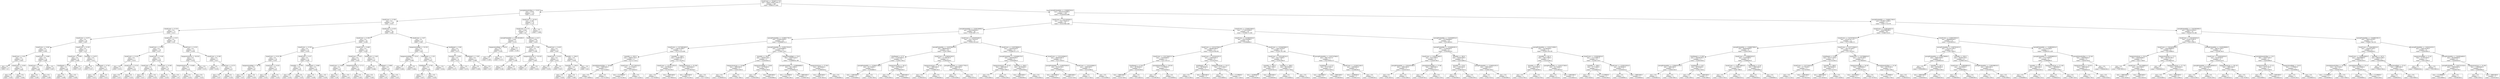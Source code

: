digraph Tree {
node [shape=box] ;
0 [label="cloudCover <= 763487117.03\nmse = 5848172848722921.0\nsamples = 290\nvalue = 83665375.494"] ;
1 [label="precipIntensityMax <= 13.03\nmse = 0.078\nsamples = 132\nvalue = 0.101"] ;
0 -> 1 [labeldistance=2.5, labelangle=45, headlabel="True"] ;
2 [label="cloudCover <= 0.285\nmse = 0.0\nsamples = 118\nvalue = 0.025"] ;
1 -> 2 ;
3 [label="cloudCover <= 0.135\nmse = 0.0\nsamples = 72\nvalue = 0.012"] ;
2 -> 3 ;
4 [label="cloudCover <= 0.075\nmse = 0.0\nsamples = 42\nvalue = 0.007"] ;
3 -> 4 ;
5 [label="cloudCover <= 0.045\nmse = 0.0\nsamples = 27\nvalue = 0.005"] ;
4 -> 5 ;
6 [label="cloudCover <= 0.01\nmse = 0.0\nsamples = 13\nvalue = 0.003"] ;
5 -> 6 ;
7 [label="mse = 0.0\nsamples = 2\nvalue = 0.0"] ;
6 -> 7 ;
8 [label="cloudCover <= 0.035\nmse = 0.0\nsamples = 11\nvalue = 0.004"] ;
6 -> 8 ;
9 [label="mse = 0.0\nsamples = 4\nvalue = 0.003"] ;
8 -> 9 ;
10 [label="mse = -0.0\nsamples = 7\nvalue = 0.004"] ;
8 -> 10 ;
11 [label="cloudCover <= 0.065\nmse = 0.0\nsamples = 14\nvalue = 0.006"] ;
5 -> 11 ;
12 [label="cloudCover <= 0.055\nmse = 0.0\nsamples = 8\nvalue = 0.006"] ;
11 -> 12 ;
13 [label="mse = 0.0\nsamples = 3\nvalue = 0.005"] ;
12 -> 13 ;
14 [label="mse = 0.0\nsamples = 5\nvalue = 0.006"] ;
12 -> 14 ;
15 [label="mse = -0.0\nsamples = 6\nvalue = 0.007"] ;
11 -> 15 ;
16 [label="cloudCover <= 0.105\nmse = 0.0\nsamples = 15\nvalue = 0.01"] ;
4 -> 16 ;
17 [label="cloudCover <= 0.095\nmse = 0.0\nsamples = 8\nvalue = 0.009"] ;
16 -> 17 ;
18 [label="windSpeed <= 0.78\nmse = 0.0\nsamples = 4\nvalue = 0.008"] ;
17 -> 18 ;
19 [label="mse = 0.0\nsamples = 3\nvalue = 0.008"] ;
18 -> 19 ;
20 [label="mse = 0.0\nsamples = 1\nvalue = 0.009"] ;
18 -> 20 ;
21 [label="mse = 0.0\nsamples = 4\nvalue = 0.01"] ;
17 -> 21 ;
22 [label="humidity <= 0.675\nmse = 0.0\nsamples = 7\nvalue = 0.012"] ;
16 -> 22 ;
23 [label="mse = 0.0\nsamples = 4\nvalue = 0.011"] ;
22 -> 23 ;
24 [label="windSpeed <= 0.745\nmse = 0.0\nsamples = 3\nvalue = 0.013"] ;
22 -> 24 ;
25 [label="mse = -0.0\nsamples = 2\nvalue = 0.013"] ;
24 -> 25 ;
26 [label="mse = -0.0\nsamples = 1\nvalue = 0.012"] ;
24 -> 26 ;
27 [label="cloudCover <= 0.22\nmse = 0.0\nsamples = 30\nvalue = 0.02"] ;
3 -> 27 ;
28 [label="cloudCover <= 0.165\nmse = 0.0\nsamples = 19\nvalue = 0.017"] ;
27 -> 28 ;
29 [label="cloudCover <= 0.145\nmse = 0.0\nsamples = 7\nvalue = 0.015"] ;
28 -> 29 ;
30 [label="mse = -0.0\nsamples = 3\nvalue = 0.014"] ;
29 -> 30 ;
31 [label="cloudCover <= 0.155\nmse = 0.0\nsamples = 4\nvalue = 0.016"] ;
29 -> 31 ;
32 [label="mse = 0.0\nsamples = 2\nvalue = 0.015"] ;
31 -> 32 ;
33 [label="mse = 0.0\nsamples = 2\nvalue = 0.016"] ;
31 -> 33 ;
34 [label="cloudCover <= 0.185\nmse = 0.0\nsamples = 12\nvalue = 0.019"] ;
28 -> 34 ;
35 [label="cloudCover <= 0.175\nmse = 0.0\nsamples = 6\nvalue = 0.018"] ;
34 -> 35 ;
36 [label="mse = 0.0\nsamples = 2\nvalue = 0.017"] ;
35 -> 36 ;
37 [label="mse = -0.0\nsamples = 4\nvalue = 0.018"] ;
35 -> 37 ;
38 [label="cloudCover <= 0.195\nmse = 0.0\nsamples = 6\nvalue = 0.02"] ;
34 -> 38 ;
39 [label="mse = 0.0\nsamples = 3\nvalue = 0.019"] ;
38 -> 39 ;
40 [label="mse = 0.0\nsamples = 3\nvalue = 0.02"] ;
38 -> 40 ;
41 [label="cloudCover <= 0.255\nmse = 0.0\nsamples = 11\nvalue = 0.026"] ;
27 -> 41 ;
42 [label="temperatureLow <= 26.355\nmse = 0.0\nsamples = 4\nvalue = 0.024"] ;
41 -> 42 ;
43 [label="temperatureLow <= 25.605\nmse = 0.0\nsamples = 2\nvalue = 0.024"] ;
42 -> 43 ;
44 [label="mse = 0.0\nsamples = 1\nvalue = 0.024"] ;
43 -> 44 ;
45 [label="mse = 0.0\nsamples = 1\nvalue = 0.023"] ;
43 -> 45 ;
46 [label="mse = 0.0\nsamples = 2\nvalue = 0.025"] ;
42 -> 46 ;
47 [label="cloudCover <= 0.265\nmse = 0.0\nsamples = 7\nvalue = 0.027"] ;
41 -> 47 ;
48 [label="mse = 0.0\nsamples = 2\nvalue = 0.026"] ;
47 -> 48 ;
49 [label="cloudCover <= 0.275\nmse = 0.0\nsamples = 5\nvalue = 0.027"] ;
47 -> 49 ;
50 [label="mse = -0.0\nsamples = 3\nvalue = 0.027"] ;
49 -> 50 ;
51 [label="mse = 0.0\nsamples = 2\nvalue = 0.028"] ;
49 -> 51 ;
52 [label="cloudCover <= 0.525\nmse = 0.0\nsamples = 46\nvalue = 0.045"] ;
2 -> 52 ;
53 [label="cloudCover <= 0.395\nmse = 0.0\nsamples = 35\nvalue = 0.038"] ;
52 -> 53 ;
54 [label="cloudCover <= 0.335\nmse = 0.0\nsamples = 21\nvalue = 0.034"] ;
53 -> 54 ;
55 [label="cloudCover <= 0.315\nmse = 0.0\nsamples = 10\nvalue = 0.031"] ;
54 -> 55 ;
56 [label="temperatureHigh <= 34.78\nmse = 0.0\nsamples = 6\nvalue = 0.03"] ;
55 -> 56 ;
57 [label="mse = 0.0\nsamples = 4\nvalue = 0.03"] ;
56 -> 57 ;
58 [label="mse = -0.0\nsamples = 2\nvalue = 0.029"] ;
56 -> 58 ;
59 [label="cloudCover <= 0.325\nmse = 0.0\nsamples = 4\nvalue = 0.032"] ;
55 -> 59 ;
60 [label="mse = 0.0\nsamples = 2\nvalue = 0.032"] ;
59 -> 60 ;
61 [label="mse = 0.0\nsamples = 2\nvalue = 0.033"] ;
59 -> 61 ;
62 [label="cloudCover <= 0.37\nmse = 0.0\nsamples = 11\nvalue = 0.036"] ;
54 -> 62 ;
63 [label="humidity <= 0.705\nmse = 0.0\nsamples = 8\nvalue = 0.035"] ;
62 -> 63 ;
64 [label="mse = 0.0\nsamples = 2\nvalue = 0.034"] ;
63 -> 64 ;
65 [label="mse = 0.0\nsamples = 6\nvalue = 0.035"] ;
63 -> 65 ;
66 [label="windSpeed <= 0.995\nmse = 0.0\nsamples = 3\nvalue = 0.038"] ;
62 -> 66 ;
67 [label="mse = 0.0\nsamples = 2\nvalue = 0.038"] ;
66 -> 67 ;
68 [label="mse = -0.0\nsamples = 1\nvalue = 0.039"] ;
66 -> 68 ;
69 [label="cloudCover <= 0.465\nmse = 0.0\nsamples = 14\nvalue = 0.045"] ;
53 -> 69 ;
70 [label="cloudCover <= 0.42\nmse = 0.0\nsamples = 9\nvalue = 0.042"] ;
69 -> 70 ;
71 [label="cloudCover <= 0.405\nmse = 0.0\nsamples = 5\nvalue = 0.04"] ;
70 -> 71 ;
72 [label="mse = 0.0\nsamples = 3\nvalue = 0.04"] ;
71 -> 72 ;
73 [label="mse = -0.0\nsamples = 2\nvalue = 0.041"] ;
71 -> 73 ;
74 [label="temperatureLow <= 27.11\nmse = 0.0\nsamples = 4\nvalue = 0.044"] ;
70 -> 74 ;
75 [label="mse = 0.0\nsamples = 2\nvalue = 0.045"] ;
74 -> 75 ;
76 [label="mse = 0.0\nsamples = 2\nvalue = 0.043"] ;
74 -> 76 ;
77 [label="cloudCover <= 0.49\nmse = 0.0\nsamples = 5\nvalue = 0.05"] ;
69 -> 77 ;
78 [label="mse = 0.0\nsamples = 1\nvalue = 0.048"] ;
77 -> 78 ;
79 [label="windSpeed <= 0.995\nmse = 0.0\nsamples = 4\nvalue = 0.05"] ;
77 -> 79 ;
80 [label="mse = 0.0\nsamples = 2\nvalue = 0.05"] ;
79 -> 80 ;
81 [label="mse = 0.0\nsamples = 2\nvalue = 0.051"] ;
79 -> 81 ;
82 [label="cloudCover <= 0.67\nmse = 0.0\nsamples = 11\nvalue = 0.067"] ;
52 -> 82 ;
83 [label="temperatureHigh <= 33.355\nmse = 0.0\nsamples = 5\nvalue = 0.06"] ;
82 -> 83 ;
84 [label="temperatureHigh <= 32.61\nmse = 0.0\nsamples = 2\nvalue = 0.064"] ;
83 -> 84 ;
85 [label="mse = 0.0\nsamples = 1\nvalue = 0.065"] ;
84 -> 85 ;
86 [label="mse = 0.0\nsamples = 1\nvalue = 0.064"] ;
84 -> 86 ;
87 [label="windSpeed <= 1.155\nmse = 0.0\nsamples = 3\nvalue = 0.057"] ;
83 -> 87 ;
88 [label="windSpeed <= 0.705\nmse = 0.0\nsamples = 2\nvalue = 0.058"] ;
87 -> 88 ;
89 [label="mse = 0.0\nsamples = 1\nvalue = 0.057"] ;
88 -> 89 ;
90 [label="mse = 0.0\nsamples = 1\nvalue = 0.059"] ;
88 -> 90 ;
91 [label="mse = -0.0\nsamples = 1\nvalue = 0.054"] ;
87 -> 91 ;
92 [label="windSpeed <= 0.84\nmse = 0.0\nsamples = 6\nvalue = 0.073"] ;
82 -> 92 ;
93 [label="humidity <= 0.835\nmse = 0.0\nsamples = 4\nvalue = 0.075"] ;
92 -> 93 ;
94 [label="mse = 0.0\nsamples = 3\nvalue = 0.075"] ;
93 -> 94 ;
95 [label="mse = -0.0\nsamples = 1\nvalue = 0.074"] ;
93 -> 95 ;
96 [label="windSpeed <= 1.195\nmse = 0.0\nsamples = 2\nvalue = 0.069"] ;
92 -> 96 ;
97 [label="mse = 0.0\nsamples = 1\nvalue = 0.069"] ;
96 -> 97 ;
98 [label="mse = 0.0\nsamples = 1\nvalue = 0.07"] ;
96 -> 98 ;
99 [label="cloudCover <= 16.355\nmse = 0.269\nsamples = 14\nvalue = 0.743"] ;
1 -> 99 ;
100 [label="cloudCover <= 5.72\nmse = 0.003\nsamples = 13\nvalue = 0.6"] ;
99 -> 100 ;
101 [label="precipProbability <= 1541361600.0\nmse = 0.001\nsamples = 3\nvalue = 0.523"] ;
100 -> 101 ;
102 [label="temperatureHigh <= 24.54\nmse = 0.0\nsamples = 2\nvalue = 0.503"] ;
101 -> 102 ;
103 [label="mse = 0.0\nsamples = 1\nvalue = 0.483"] ;
102 -> 103 ;
104 [label="mse = 0.0\nsamples = 1\nvalue = 0.523"] ;
102 -> 104 ;
105 [label="mse = 0.0\nsamples = 1\nvalue = 0.563"] ;
101 -> 105 ;
106 [label="cloudCover <= 6.21\nmse = 0.001\nsamples = 10\nvalue = 0.622"] ;
100 -> 106 ;
107 [label="cloudCover <= 5.96\nmse = 0.0\nsamples = 5\nvalue = 0.598"] ;
106 -> 107 ;
108 [label="cloudCover <= 5.865\nmse = 0.0\nsamples = 2\nvalue = 0.586"] ;
107 -> 108 ;
109 [label="mse = 0.0\nsamples = 1\nvalue = 0.581"] ;
108 -> 109 ;
110 [label="mse = -0.0\nsamples = 1\nvalue = 0.592"] ;
108 -> 110 ;
111 [label="temperatureLow <= 35.555\nmse = 0.0\nsamples = 3\nvalue = 0.605"] ;
107 -> 111 ;
112 [label="mse = 0.0\nsamples = 2\nvalue = 0.6"] ;
111 -> 112 ;
113 [label="mse = -0.0\nsamples = 1\nvalue = 0.616"] ;
111 -> 113 ;
114 [label="cloudCover <= 6.435\nmse = 0.0\nsamples = 5\nvalue = 0.647"] ;
106 -> 114 ;
115 [label="cloudCover <= 6.315\nmse = 0.0\nsamples = 2\nvalue = 0.632"] ;
114 -> 115 ;
116 [label="mse = 0.0\nsamples = 1\nvalue = 0.626"] ;
115 -> 116 ;
117 [label="mse = 0.0\nsamples = 1\nvalue = 0.637"] ;
115 -> 117 ;
118 [label="humidity <= 264.0\nmse = 0.0\nsamples = 3\nvalue = 0.658"] ;
114 -> 118 ;
119 [label="humidity <= 156.0\nmse = 0.0\nsamples = 2\nvalue = 0.662"] ;
118 -> 119 ;
120 [label="mse = 0.0\nsamples = 1\nvalue = 0.658"] ;
119 -> 120 ;
121 [label="mse = 0.0\nsamples = 1\nvalue = 0.665"] ;
119 -> 121 ;
122 [label="mse = -0.0\nsamples = 1\nvalue = 0.65"] ;
118 -> 122 ;
123 [label="mse = -0.0\nsamples = 1\nvalue = 2.606"] ;
99 -> 123 ;
124 [label="precipProbability <= 1536087616.0\nmse = 292333355088.0\nsamples = 158\nvalue = 153563030.886"] ;
0 -> 124 [labeldistance=2.5, labelangle=-45, headlabel="False"] ;
125 [label="cloudCover <= 1531503040.0\nmse = 72627795032.0\nsamples = 87\nvalue = 153147883.448"] ;
124 -> 125 ;
126 [label="precipProbability <= 1529220608.0\nmse = 16555948260.0\nsamples = 44\nvalue = 152915007.273"] ;
125 -> 126 ;
127 [label="precipProbability <= 1528057792.0\nmse = 4194833500.0\nsamples = 23\nvalue = 152808879.13"] ;
126 -> 127 ;
128 [label="cloudCover <= 1527485440.0\nmse = 1168741368.0\nsamples = 11\nvalue = 152751223.636"] ;
127 -> 128 ;
129 [label="humidity <= 302.0\nmse = 248655744.0\nsamples = 5\nvalue = 152717724.0"] ;
128 -> 129 ;
130 [label="precipIntensityMax <= 30.605\nmse = 18662400.0\nsamples = 2\nvalue = 152735580.0"] ;
129 -> 130 ;
131 [label="mse = 0.0\nsamples = 1\nvalue = 152739900.0"] ;
130 -> 131 ;
132 [label="mse = 0.0\nsamples = 1\nvalue = 152731260.0"] ;
130 -> 132 ;
133 [label="cloudCover <= 1527100224.0\nmse = 47721600.0\nsamples = 3\nvalue = 152705820.0"] ;
129 -> 133 ;
134 [label="mse = 17139600.0\nsamples = 2\nvalue = 152701560.0"] ;
133 -> 134 ;
135 [label="mse = 0.0\nsamples = 1\nvalue = 152714340.0"] ;
133 -> 135 ;
136 [label="humidity <= 209.0\nmse = 220967992.0\nsamples = 6\nvalue = 152779140.0"] ;
128 -> 136 ;
137 [label="cloudCover <= 1527877824.0\nmse = 49766400.0\nsamples = 3\nvalue = 152792100.0"] ;
136 -> 137 ;
138 [label="mse = 0.0\nsamples = 1\nvalue = 152783460.0"] ;
137 -> 138 ;
139 [label="mse = 18662400.0\nsamples = 2\nvalue = 152796420.0"] ;
137 -> 139 ;
140 [label="temperatureLow <= 35.285\nmse = 56246400.0\nsamples = 3\nvalue = 152766180.0"] ;
136 -> 140 ;
141 [label="mse = 18662400.0\nsamples = 2\nvalue = 152761500.0"] ;
140 -> 141 ;
142 [label="mse = 0.0\nsamples = 1\nvalue = 152775540.0"] ;
140 -> 142 ;
143 [label="precipProbability <= 1528527616.0\nmse = 1128393884.0\nsamples = 12\nvalue = 152861730.0"] ;
127 -> 143 ;
144 [label="humidity <= 204.0\nmse = 149382144.0\nsamples = 5\nvalue = 152826444.0"] ;
143 -> 144 ;
145 [label="temperatureLow <= 33.985\nmse = 18662400.0\nsamples = 2\nvalue = 152813340.0"] ;
144 -> 145 ;
146 [label="mse = 0.0\nsamples = 1\nvalue = 152809020.0"] ;
145 -> 146 ;
147 [label="mse = 0.0\nsamples = 1\nvalue = 152817660.0"] ;
145 -> 147 ;
148 [label="temperatureHigh <= 24.84\nmse = 45734400.0\nsamples = 3\nvalue = 152835180.0"] ;
144 -> 148 ;
149 [label="mse = 0.0\nsamples = 1\nvalue = 152843580.0"] ;
148 -> 149 ;
150 [label="mse = 15681600.0\nsamples = 2\nvalue = 152830980.0"] ;
148 -> 150 ;
151 [label="temperatureHigh <= 25.6\nmse = 303073556.0\nsamples = 7\nvalue = 152886934.286"] ;
143 -> 151 ;
152 [label="precipProbability <= 1529004608.0\nmse = 94113900.0\nsamples = 4\nvalue = 152900010.0"] ;
151 -> 152 ;
153 [label="mse = 17139600.0\nsamples = 2\nvalue = 152891280.0"] ;
152 -> 153 ;
154 [label="mse = 18662400.0\nsamples = 2\nvalue = 152908740.0"] ;
152 -> 154 ;
155 [label="temperatureLow <= 37.955\nmse = 49766404.0\nsamples = 3\nvalue = 152869500.0"] ;
151 -> 155 ;
156 [label="mse = 18662400.0\nsamples = 2\nvalue = 152873820.0"] ;
155 -> 156 ;
157 [label="mse = 0.0\nsamples = 1\nvalue = 152860860.0"] ;
155 -> 157 ;
158 [label="cloudCover <= 1530293440.0\nmse = 4247734316.0\nsamples = 21\nvalue = 153031242.857"] ;
126 -> 158 ;
159 [label="precipProbability <= 1529780416.0\nmse = 896463932.0\nsamples = 10\nvalue = 152972388.0"] ;
158 -> 159 ;
160 [label="windSpeed <= 0.73\nmse = 212616000.0\nsamples = 6\nvalue = 152951700.0"] ;
159 -> 160 ;
161 [label="precipProbability <= 1529431168.0\nmse = 45734400.0\nsamples = 3\nvalue = 152938860.0"] ;
160 -> 161 ;
162 [label="mse = 15681600.0\nsamples = 2\nvalue = 152934660.0"] ;
161 -> 162 ;
163 [label="mse = 0.0\nsamples = 1\nvalue = 152947260.0"] ;
161 -> 163 ;
164 [label="temperatureLow <= 28.12\nmse = 49766400.0\nsamples = 3\nvalue = 152964540.0"] ;
160 -> 164 ;
165 [label="mse = 0.0\nsamples = 1\nvalue = 152955900.0"] ;
164 -> 165 ;
166 [label="mse = 18662400.0\nsamples = 2\nvalue = 152968860.0"] ;
164 -> 166 ;
167 [label="cloudCover <= 1530034240.0\nmse = 317260792.0\nsamples = 4\nvalue = 153003420.0"] ;
159 -> 167 ;
168 [label="temperatureLow <= 32.24\nmse = 18662400.0\nsamples = 2\nvalue = 152986140.0"] ;
167 -> 168 ;
169 [label="mse = 0.0\nsamples = 1\nvalue = 152981820.0"] ;
168 -> 169 ;
170 [label="mse = 0.0\nsamples = 1\nvalue = 152990460.0"] ;
168 -> 170 ;
171 [label="precipProbability <= 1530217792.0\nmse = 18662400.0\nsamples = 2\nvalue = 153020700.0"] ;
167 -> 171 ;
172 [label="mse = 0.0\nsamples = 1\nvalue = 153016380.0"] ;
171 -> 172 ;
173 [label="mse = 0.0\nsamples = 1\nvalue = 153025020.0"] ;
171 -> 173 ;
174 [label="cloudCover <= 1530768640.0\nmse = 1282626544.0\nsamples = 11\nvalue = 153084747.273"] ;
158 -> 174 ;
175 [label="precipProbability <= 1530480576.0\nmse = 149299200.0\nsamples = 5\nvalue = 153050940.0"] ;
174 -> 175 ;
176 [label="temperatureLow <= 33.35\nmse = 18662400.0\nsamples = 2\nvalue = 153037980.0"] ;
175 -> 176 ;
177 [label="mse = 0.0\nsamples = 1\nvalue = 153033660.0"] ;
176 -> 177 ;
178 [label="mse = 0.0\nsamples = 1\nvalue = 153042300.0"] ;
176 -> 178 ;
179 [label="humidity <= 304.0\nmse = 49766400.0\nsamples = 3\nvalue = 153059580.0"] ;
175 -> 179 ;
180 [label="mse = 18662400.0\nsamples = 2\nvalue = 153063900.0"] ;
179 -> 180 ;
181 [label="mse = 0.0\nsamples = 1\nvalue = 153050940.0"] ;
179 -> 181 ;
182 [label="cloudCover <= 1531243840.0\nmse = 480920392.0\nsamples = 6\nvalue = 153112920.0"] ;
174 -> 182 ;
183 [label="precipProbability <= 1530979200.0\nmse = 92558700.0\nsamples = 4\nvalue = 153098550.0"] ;
182 -> 183 ;
184 [label="mse = 20250000.0\nsamples = 2\nvalue = 153090000.0"] ;
183 -> 184 ;
185 [label="mse = 18662400.0\nsamples = 2\nvalue = 153107100.0"] ;
183 -> 185 ;
186 [label="cloudCover <= 1531416640.0\nmse = 18662400.0\nsamples = 2\nvalue = 153141660.0"] ;
182 -> 186 ;
187 [label="mse = 0.0\nsamples = 1\nvalue = 153137340.0"] ;
186 -> 187 ;
188 [label="mse = 0.0\nsamples = 1\nvalue = 153145980.0"] ;
186 -> 188 ;
189 [label="cloudCover <= 1534051840.0\nmse = 17728101908.0\nsamples = 43\nvalue = 153386175.349"] ;
125 -> 189 ;
190 [label="cloudCover <= 1532802624.0\nmse = 5426765088.0\nsamples = 24\nvalue = 153284490.0"] ;
189 -> 190 ;
191 [label="cloudCover <= 1532107840.0\nmse = 1860661840.0\nsamples = 11\nvalue = 153216769.091"] ;
190 -> 191 ;
192 [label="cloudCover <= 1531764032.0\nmse = 150564096.0\nsamples = 5\nvalue = 153171972.0"] ;
191 -> 192 ;
193 [label="windSpeed <= 0.745\nmse = 49766400.0\nsamples = 3\nvalue = 153163260.0"] ;
192 -> 193 ;
194 [label="mse = 18662400.0\nsamples = 2\nvalue = 153167580.0"] ;
193 -> 194 ;
195 [label="mse = 0.0\nsamples = 1\nvalue = 153154620.0"] ;
193 -> 195 ;
196 [label="precipIntensityMax <= 28.355\nmse = 17139600.0\nsamples = 2\nvalue = 153185040.0"] ;
192 -> 196 ;
197 [label="mse = 0.0\nsamples = 1\nvalue = 153189180.0"] ;
196 -> 197 ;
198 [label="mse = 0.0\nsamples = 1\nvalue = 153180900.0"] ;
196 -> 198 ;
199 [label="cloudCover <= 1532541632.0\nmse = 219830392.0\nsamples = 6\nvalue = 153254100.0"] ;
191 -> 199 ;
200 [label="windSpeed <= 0.7\nmse = 49766400.0\nsamples = 3\nvalue = 153241020.0"] ;
199 -> 200 ;
201 [label="mse = 0.0\nsamples = 1\nvalue = 153232380.0"] ;
200 -> 201 ;
202 [label="mse = 18662400.0\nsamples = 2\nvalue = 153245340.0"] ;
200 -> 202 ;
203 [label="temperatureLow <= 33.27\nmse = 47721600.0\nsamples = 3\nvalue = 153267180.0"] ;
199 -> 203 ;
204 [label="mse = 0.0\nsamples = 1\nvalue = 153258660.0"] ;
203 -> 204 ;
205 [label="mse = 17139600.0\nsamples = 2\nvalue = 153271440.0"] ;
203 -> 205 ;
206 [label="cloudCover <= 1533403840.0\nmse = 1280118228.0\nsamples = 13\nvalue = 153341792.308"] ;
190 -> 206 ;
207 [label="cloudCover <= 1533148224.0\nmse = 282171600.0\nsamples = 6\nvalue = 153307800.0"] ;
206 -> 207 ;
208 [label="humidity <= 262.0\nmse = 89577900.0\nsamples = 4\nvalue = 153297810.0"] ;
207 -> 208 ;
209 [label="mse = 14288400.0\nsamples = 2\nvalue = 153306360.0"] ;
208 -> 209 ;
210 [label="mse = 18662400.0\nsamples = 2\nvalue = 153289260.0"] ;
208 -> 210 ;
211 [label="humidity <= 280.0\nmse = 68558400.0\nsamples = 2\nvalue = 153327780.0"] ;
207 -> 211 ;
212 [label="mse = 0.0\nsamples = 1\nvalue = 153336060.0"] ;
211 -> 212 ;
213 [label="mse = 0.0\nsamples = 1\nvalue = 153319500.0"] ;
211 -> 213 ;
214 [label="precipProbability <= 1533747648.0\nmse = 296170372.0\nsamples = 7\nvalue = 153370928.571"] ;
206 -> 214 ;
215 [label="windSpeed <= 0.715\nmse = 91197900.0\nsamples = 4\nvalue = 153357930.0"] ;
214 -> 215 ;
216 [label="mse = 23619600.0\nsamples = 2\nvalue = 153349560.0"] ;
215 -> 216 ;
217 [label="mse = 18662400.0\nsamples = 2\nvalue = 153366300.0"] ;
215 -> 217 ;
218 [label="cloudCover <= 1533922240.0\nmse = 43804804.0\nsamples = 3\nvalue = 153388260.0"] ;
214 -> 218 ;
219 [label="mse = 14288400.0\nsamples = 2\nvalue = 153384120.0"] ;
218 -> 219 ;
220 [label="mse = 0.0\nsamples = 1\nvalue = 153396540.0"] ;
218 -> 220 ;
221 [label="precipProbability <= 1535049024.0\nmse = 3707664996.0\nsamples = 19\nvalue = 153514620.0"] ;
189 -> 221 ;
222 [label="precipProbability <= 1534494592.0\nmse = 711949500.0\nsamples = 8\nvalue = 153450630.0"] ;
221 -> 222 ;
223 [label="cloudCover <= 1534267840.0\nmse = 93312000.0\nsamples = 4\nvalue = 153426780.0"] ;
222 -> 223 ;
224 [label="precipProbability <= 1534183168.0\nmse = 18662400.0\nsamples = 2\nvalue = 153418140.0"] ;
223 -> 224 ;
225 [label="mse = 0.0\nsamples = 1\nvalue = 153413820.0"] ;
224 -> 225 ;
226 [label="mse = 0.0\nsamples = 1\nvalue = 153422460.0"] ;
224 -> 226 ;
227 [label="precipIntensityMax <= 27.06\nmse = 18662400.0\nsamples = 2\nvalue = 153435420.0"] ;
223 -> 227 ;
228 [label="mse = 0.0\nsamples = 1\nvalue = 153439740.0"] ;
227 -> 228 ;
229 [label="mse = 0.0\nsamples = 1\nvalue = 153431100.0"] ;
227 -> 229 ;
230 [label="humidity <= 285.0\nmse = 192942000.0\nsamples = 4\nvalue = 153474480.0"] ;
222 -> 230 ;
231 [label="humidity <= 270.0\nmse = 21902400.0\nsamples = 2\nvalue = 153487620.0"] ;
230 -> 231 ;
232 [label="mse = 0.0\nsamples = 1\nvalue = 153482940.0"] ;
231 -> 232 ;
233 [label="mse = 0.0\nsamples = 1\nvalue = 153492300.0"] ;
231 -> 233 ;
234 [label="precipProbability <= 1534624192.0\nmse = 18662400.0\nsamples = 2\nvalue = 153461340.0"] ;
230 -> 234 ;
235 [label="mse = 0.0\nsamples = 1\nvalue = 153457020.0"] ;
234 -> 235 ;
236 [label="mse = 0.0\nsamples = 1\nvalue = 153465660.0"] ;
234 -> 236 ;
237 [label="precipProbability <= 1535571008.0\nmse = 742586560.0\nsamples = 11\nvalue = 153561158.182"] ;
221 -> 237 ;
238 [label="humidity <= 301.0\nmse = 148137984.0\nsamples = 5\nvalue = 153535284.0"] ;
237 -> 238 ;
239 [label="humidity <= 291.5\nmse = 20250000.0\nsamples = 2\nvalue = 153548280.0"] ;
238 -> 239 ;
240 [label="mse = 0.0\nsamples = 1\nvalue = 153552780.0"] ;
239 -> 240 ;
241 [label="mse = 0.0\nsamples = 1\nvalue = 153543780.0"] ;
239 -> 241 ;
242 [label="precipProbability <= 1535227200.0\nmse = 45734400.0\nsamples = 3\nvalue = 153526620.0"] ;
238 -> 242 ;
243 [label="mse = 0.0\nsamples = 1\nvalue = 153518220.0"] ;
242 -> 243 ;
244 [label="mse = 15681600.0\nsamples = 2\nvalue = 153530820.0"] ;
242 -> 244 ;
245 [label="cloudCover <= 1535826624.0\nmse = 215153992.0\nsamples = 6\nvalue = 153582720.0"] ;
237 -> 245 ;
246 [label="humidity <= 300.0\nmse = 47721600.0\nsamples = 3\nvalue = 153569820.0"] ;
245 -> 246 ;
247 [label="mse = 0.0\nsamples = 1\nvalue = 153578340.0"] ;
246 -> 247 ;
248 [label="mse = 17139600.0\nsamples = 2\nvalue = 153565560.0"] ;
246 -> 248 ;
249 [label="cloudCover <= 1535913024.0\nmse = 49766400.0\nsamples = 3\nvalue = 153595620.0"] ;
245 -> 249 ;
250 [label="mse = 0.0\nsamples = 1\nvalue = 153586980.0"] ;
249 -> 250 ;
251 [label="mse = 18662400.0\nsamples = 2\nvalue = 153599940.0"] ;
249 -> 251 ;
252 [label="precipProbability <= 1540627200.0\nmse = 91586271388.0\nsamples = 71\nvalue = 154071732.676"] ;
124 -> 252 ;
253 [label="cloudCover <= 1538244032.0\nmse = 14542988288.0\nsamples = 36\nvalue = 153807310.0"] ;
252 -> 253 ;
254 [label="cloudCover <= 1537079424.0\nmse = 4255479172.0\nsamples = 21\nvalue = 153721088.571"] ;
253 -> 254 ;
255 [label="precipProbability <= 1536607808.0\nmse = 904640000.0\nsamples = 9\nvalue = 153655180.0"] ;
254 -> 255 ;
256 [label="windSpeed <= 0.395\nmse = 149299200.0\nsamples = 5\nvalue = 153630180.0"] ;
255 -> 256 ;
257 [label="precipProbability <= 1536433216.0\nmse = 18662400.0\nsamples = 2\nvalue = 153643140.0"] ;
256 -> 257 ;
258 [label="mse = 0.0\nsamples = 1\nvalue = 153638820.0"] ;
257 -> 258 ;
259 [label="mse = 0.0\nsamples = 1\nvalue = 153647460.0"] ;
257 -> 259 ;
260 [label="windSpeed <= 0.45\nmse = 49766400.0\nsamples = 3\nvalue = 153621540.0"] ;
256 -> 260 ;
261 [label="mse = 0.0\nsamples = 1\nvalue = 153612900.0"] ;
260 -> 261 ;
262 [label="mse = 18662400.0\nsamples = 2\nvalue = 153625860.0"] ;
260 -> 262 ;
263 [label="cloudCover <= 1536863424.0\nmse = 91003496.0\nsamples = 4\nvalue = 153686430.0"] ;
255 -> 263 ;
264 [label="cloudCover <= 1536778816.0\nmse = 17139600.0\nsamples = 2\nvalue = 153677880.0"] ;
263 -> 264 ;
265 [label="mse = 0.0\nsamples = 1\nvalue = 153673740.0"] ;
264 -> 265 ;
266 [label="mse = 0.0\nsamples = 1\nvalue = 153682020.0"] ;
264 -> 266 ;
267 [label="windSpeed <= 0.24\nmse = 18662400.0\nsamples = 2\nvalue = 153694980.0"] ;
263 -> 267 ;
268 [label="mse = 0.0\nsamples = 1\nvalue = 153699300.0"] ;
267 -> 268 ;
269 [label="mse = 0.0\nsamples = 1\nvalue = 153690660.0"] ;
267 -> 269 ;
270 [label="cloudCover <= 1537723840.0\nmse = 1067187584.0\nsamples = 12\nvalue = 153770520.0"] ;
254 -> 270 ;
271 [label="windSpeed <= 0.305\nmse = 347371200.0\nsamples = 6\nvalue = 153742500.0"] ;
270 -> 271 ;
272 [label="cloudCover <= 1537556416.0\nmse = 47779200.0\nsamples = 3\nvalue = 153759780.0"] ;
271 -> 272 ;
273 [label="mse = 0.0\nsamples = 1\nvalue = 153751140.0"] ;
272 -> 273 ;
274 [label="mse = 15681600.0\nsamples = 2\nvalue = 153764100.0"] ;
272 -> 274 ;
275 [label="humidity <= 308.0\nmse = 49766400.0\nsamples = 3\nvalue = 153725220.0"] ;
271 -> 275 ;
276 [label="mse = 18662400.0\nsamples = 2\nvalue = 153729540.0"] ;
275 -> 276 ;
277 [label="mse = 0.0\nsamples = 1\nvalue = 153716580.0"] ;
275 -> 277 ;
278 [label="cloudCover <= 1537986624.0\nmse = 216763188.0\nsamples = 6\nvalue = 153798540.0"] ;
270 -> 278 ;
279 [label="temperatureHigh <= 24.29\nmse = 54000000.0\nsamples = 3\nvalue = 153785700.0"] ;
278 -> 279 ;
280 [label="mse = 20250000.0\nsamples = 2\nvalue = 153790200.0"] ;
279 -> 280 ;
281 [label="mse = 0.0\nsamples = 1\nvalue = 153776700.0"] ;
279 -> 281 ;
282 [label="precipIntensityMax <= 31.56\nmse = 49795200.0\nsamples = 3\nvalue = 153811380.0"] ;
278 -> 282 ;
283 [label="mse = 17139600.0\nsamples = 2\nvalue = 153815760.0"] ;
282 -> 283 ;
284 [label="mse = 0.0\nsamples = 1\nvalue = 153802620.0"] ;
282 -> 284 ;
285 [label="cloudCover <= 1539325824.0\nmse = 3966808304.0\nsamples = 15\nvalue = 153928020.0"] ;
253 -> 285 ;
286 [label="precipProbability <= 1538762432.0\nmse = 1021021200.0\nsamples = 8\nvalue = 153877680.0"] ;
285 -> 286 ;
287 [label="precipProbability <= 1538379008.0\nmse = 166819500.0\nsamples = 4\nvalue = 153848610.0"] ;
286 -> 287 ;
288 [label="mse = 0.0\nsamples = 1\nvalue = 153828900.0"] ;
287 -> 288 ;
289 [label="humidity <= 187.5\nmse = 49766400.0\nsamples = 3\nvalue = 153855180.0"] ;
287 -> 289 ;
290 [label="mse = 18662400.0\nsamples = 2\nvalue = 153859500.0"] ;
289 -> 290 ;
291 [label="mse = 0.0\nsamples = 1\nvalue = 153846540.0"] ;
289 -> 291 ;
292 [label="humidity <= 265.0\nmse = 185093100.0\nsamples = 4\nvalue = 153906750.0"] ;
286 -> 292 ;
293 [label="cloudCover <= 1538938816.0\nmse = 20250000.0\nsamples = 2\nvalue = 153893880.0"] ;
292 -> 293 ;
294 [label="mse = 0.0\nsamples = 1\nvalue = 153889380.0"] ;
293 -> 294 ;
295 [label="mse = 0.0\nsamples = 1\nvalue = 153898380.0"] ;
293 -> 295 ;
296 [label="precipProbability <= 1539198016.0\nmse = 18662400.0\nsamples = 2\nvalue = 153919620.0"] ;
292 -> 296 ;
297 [label="mse = 0.0\nsamples = 1\nvalue = 153915300.0"] ;
296 -> 297 ;
298 [label="mse = 0.0\nsamples = 1\nvalue = 153923940.0"] ;
296 -> 298 ;
299 [label="precipProbability <= 1539930624.0\nmse = 1127424768.0\nsamples = 7\nvalue = 153985551.429"] ;
285 -> 299 ;
300 [label="precipProbability <= 1539586816.0\nmse = 275270400.0\nsamples = 4\nvalue = 153960660.0"] ;
299 -> 300 ;
301 [label="humidity <= 197.5\nmse = 18662400.0\nsamples = 2\nvalue = 153945540.0"] ;
300 -> 301 ;
302 [label="mse = 0.0\nsamples = 1\nvalue = 153949860.0"] ;
301 -> 302 ;
303 [label="mse = 0.0\nsamples = 1\nvalue = 153941220.0"] ;
301 -> 303 ;
304 [label="temperatureLow <= 37.165\nmse = 74649600.0\nsamples = 2\nvalue = 153975780.0"] ;
300 -> 304 ;
305 [label="mse = 0.0\nsamples = 1\nvalue = 153984420.0"] ;
304 -> 305 ;
306 [label="mse = 0.0\nsamples = 1\nvalue = 153967140.0"] ;
304 -> 306 ;
307 [label="precipIntensityMax <= 32.545\nmse = 336038404.0\nsamples = 3\nvalue = 154018740.0"] ;
299 -> 307 ;
308 [label="temperatureLow <= 33.875\nmse = 18662400.0\nsamples = 2\nvalue = 154006020.0"] ;
307 -> 308 ;
309 [label="mse = 0.0\nsamples = 1\nvalue = 154001700.0"] ;
308 -> 309 ;
310 [label="mse = 0.0\nsamples = 1\nvalue = 154010340.0"] ;
308 -> 310 ;
311 [label="mse = 0.0\nsamples = 1\nvalue = 154044180.0"] ;
307 -> 311 ;
312 [label="precipProbability <= 1543392000.0\nmse = 24941923504.0\nsamples = 35\nvalue = 154343710.286"] ;
252 -> 312 ;
313 [label="cloudCover <= 1542263424.0\nmse = 6149152392.0\nsamples = 18\nvalue = 154213360.0"] ;
312 -> 313 ;
314 [label="cloudCover <= 1541442624.0\nmse = 1040268800.0\nsamples = 9\nvalue = 154139980.0"] ;
313 -> 314 ;
315 [label="temperatureLow <= 28.16\nmse = 430500096.0\nsamples = 5\nvalue = 154117548.0"] ;
314 -> 315 ;
316 [label="mse = 0.0\nsamples = 1\nvalue = 154079820.0"] ;
315 -> 316 ;
317 [label="cloudCover <= 1541269824.0\nmse = 93312000.0\nsamples = 4\nvalue = 154126980.0"] ;
315 -> 317 ;
318 [label="mse = 18662400.0\nsamples = 2\nvalue = 154118340.0"] ;
317 -> 318 ;
319 [label="mse = 18662400.0\nsamples = 2\nvalue = 154135620.0"] ;
317 -> 319 ;
320 [label="temperatureLow <= 37.3\nmse = 387244796.0\nsamples = 4\nvalue = 154168020.0"] ;
314 -> 320 ;
321 [label="mse = 0.0\nsamples = 1\nvalue = 154200420.0"] ;
320 -> 321 ;
322 [label="temperatureLow <= 37.735\nmse = 49766400.0\nsamples = 3\nvalue = 154157220.0"] ;
320 -> 322 ;
323 [label="mse = 0.0\nsamples = 1\nvalue = 154165860.0"] ;
322 -> 323 ;
324 [label="mse = 18662400.0\nsamples = 2\nvalue = 154152900.0"] ;
322 -> 324 ;
325 [label="precipProbability <= 1542828608.0\nmse = 488787184.0\nsamples = 9\nvalue = 154286740.0"] ;
313 -> 325 ;
326 [label="cloudCover <= 1542654016.0\nmse = 92558700.0\nsamples = 4\nvalue = 154265310.0"] ;
325 -> 326 ;
327 [label="precipProbability <= 1542565824.0\nmse = 20250000.0\nsamples = 2\nvalue = 154256760.0"] ;
326 -> 327 ;
328 [label="mse = 0.0\nsamples = 1\nvalue = 154252260.0"] ;
327 -> 328 ;
329 [label="mse = 0.0\nsamples = 1\nvalue = 154261260.0"] ;
327 -> 329 ;
330 [label="temperatureLow <= 38.135\nmse = 18662400.0\nsamples = 2\nvalue = 154273860.0"] ;
326 -> 330 ;
331 [label="mse = 0.0\nsamples = 1\nvalue = 154269540.0"] ;
330 -> 331 ;
332 [label="mse = 0.0\nsamples = 1\nvalue = 154278180.0"] ;
330 -> 332 ;
333 [label="precipIntensityMax <= 33.3\nmse = 144457340.0\nsamples = 5\nvalue = 154303884.0"] ;
325 -> 333 ;
334 [label="temperatureLow <= 37.15\nmse = 43747200.0\nsamples = 3\nvalue = 154312500.0"] ;
333 -> 334 ;
335 [label="mse = 0.0\nsamples = 1\nvalue = 154320660.0"] ;
334 -> 335 ;
336 [label="mse = 15681600.0\nsamples = 2\nvalue = 154308420.0"] ;
334 -> 336 ;
337 [label="temperatureHigh <= 24.55\nmse = 17139600.0\nsamples = 2\nvalue = 154290960.0"] ;
333 -> 337 ;
338 [label="mse = 0.0\nsamples = 1\nvalue = 154295100.0"] ;
337 -> 338 ;
339 [label="mse = 0.0\nsamples = 1\nvalue = 154286820.0"] ;
337 -> 339 ;
340 [label="precipProbability <= 1544862592.0\nmse = 7800518156.0\nsamples = 17\nvalue = 154481728.235"] ;
312 -> 340 ;
341 [label="cloudCover <= 1544166016.0\nmse = 1649347200.0\nsamples = 9\nvalue = 154406940.0"] ;
340 -> 341 ;
342 [label="cloudCover <= 1543824000.0\nmse = 346438800.0\nsamples = 6\nvalue = 154381920.0"] ;
341 -> 342 ;
343 [label="precipIntensityMax <= 33.785\nmse = 54115200.0\nsamples = 3\nvalue = 154364700.0"] ;
342 -> 343 ;
344 [label="mse = 17139600.0\nsamples = 2\nvalue = 154360080.0"] ;
343 -> 344 ;
345 [label="mse = 0.0\nsamples = 1\nvalue = 154373940.0"] ;
343 -> 345 ;
346 [label="precipIntensityMax <= 32.31\nmse = 45705600.0\nsamples = 3\nvalue = 154399140.0"] ;
342 -> 346 ;
347 [label="mse = 0.0\nsamples = 1\nvalue = 154390860.0"] ;
346 -> 347 ;
348 [label="mse = 17139600.0\nsamples = 2\nvalue = 154403280.0"] ;
346 -> 348 ;
349 [label="humidity <= 247.0\nmse = 499161596.0\nsamples = 3\nvalue = 154456980.0"] ;
341 -> 349 ;
350 [label="mse = 0.0\nsamples = 1\nvalue = 154425780.0"] ;
349 -> 350 ;
351 [label="temperatureHigh <= 22.55\nmse = 18662400.0\nsamples = 2\nvalue = 154472580.0"] ;
349 -> 351 ;
352 [label="mse = 0.0\nsamples = 1\nvalue = 154468260.0"] ;
351 -> 352 ;
353 [label="mse = 0.0\nsamples = 1\nvalue = 154476900.0"] ;
351 -> 353 ;
354 [label="precipProbability <= 1545424192.0\nmse = 1349150160.0\nsamples = 8\nvalue = 154565865.0"] ;
340 -> 354 ;
355 [label="temperatureHigh <= 21.81\nmse = 317552400.0\nsamples = 2\nvalue = 154512000.0"] ;
354 -> 355 ;
356 [label="mse = 0.0\nsamples = 1\nvalue = 154494180.0"] ;
355 -> 356 ;
357 [label="mse = 0.0\nsamples = 1\nvalue = 154529820.0"] ;
355 -> 357 ;
358 [label="precipProbability <= 1545854400.0\nmse = 403488000.0\nsamples = 6\nvalue = 154583820.0"] ;
354 -> 358 ;
359 [label="precipProbability <= 1545721216.0\nmse = 106646400.0\nsamples = 3\nvalue = 154566780.0"] ;
358 -> 359 ;
360 [label="mse = 17139600.0\nsamples = 2\nvalue = 154559880.0"] ;
359 -> 360 ;
361 [label="mse = 0.0\nsamples = 1\nvalue = 154580580.0"] ;
359 -> 361 ;
362 [label="temperatureLow <= 35.045\nmse = 119606400.0\nsamples = 3\nvalue = 154600860.0"] ;
358 -> 362 ;
363 [label="mse = 0.0\nsamples = 1\nvalue = 154615500.0"] ;
362 -> 363 ;
364 [label="mse = 18662400.0\nsamples = 2\nvalue = 154593540.0"] ;
362 -> 364 ;
}